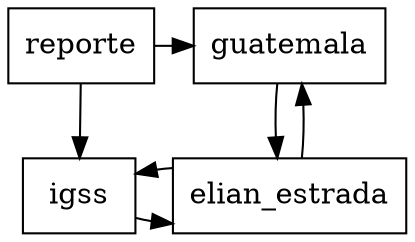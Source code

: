 digraph SparseMatrix {
node [shape=box];
    // Cabeceras Horizontales
    "reporte" -> "guatemala";
    // Coneccion entre filas
    "igss" -> elian_estrada;
    "elian_estrada" -> igss;
    // Cabeceras Verticales
    "reporte" -> "igss";
    // Coneccion entre filas
    "guatemala" -> elian_estrada;
    "elian_estrada" -> guatemala;
    // Encuadre
    { rank=same; reporte; guatemala; }
    { rank=same; igss; elian_estrada; }
}
